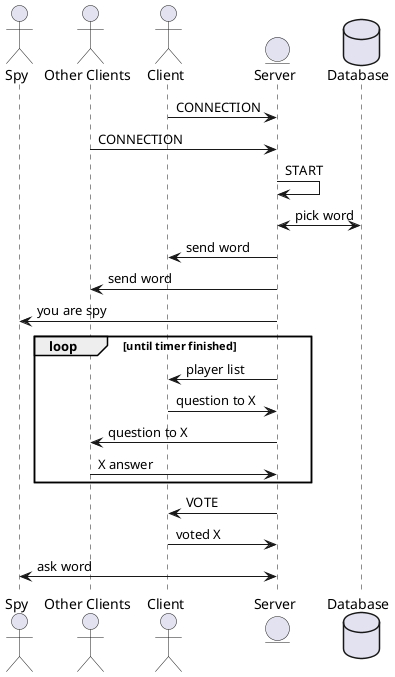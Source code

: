 @startuml
actor Spy
actor "Other Clients" as Clients
actor Client
entity Server
database Database
Client -> Server : CONNECTION
Clients -> Server : CONNECTION
Server -> Server : START
Server <-> Database : pick word
Server -> Client : send word
Server -> Clients : send word
Server -> Spy : you are spy
loop until timer finished
    Server -> Client : player list
    Client -> Server : question to X
    Server -> Clients : question to X
    Clients -> Server : X answer
end
Server -> Client : VOTE
Client -> Server : voted X
Server <-> Spy : ask word
@enduml
